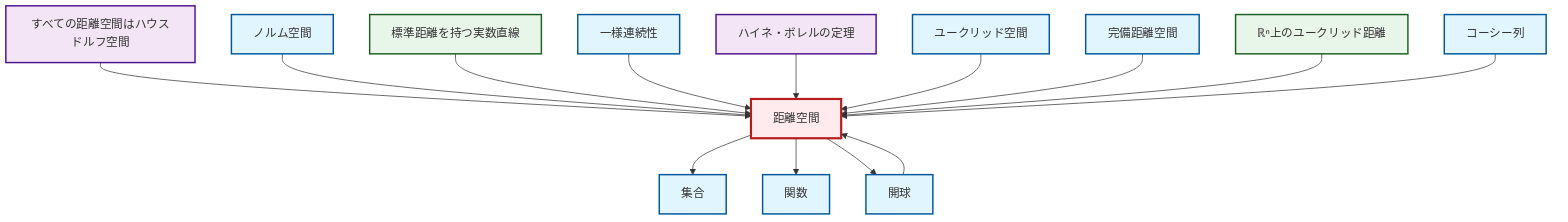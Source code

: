graph TD
    classDef definition fill:#e1f5fe,stroke:#01579b,stroke-width:2px
    classDef theorem fill:#f3e5f5,stroke:#4a148c,stroke-width:2px
    classDef axiom fill:#fff3e0,stroke:#e65100,stroke-width:2px
    classDef example fill:#e8f5e9,stroke:#1b5e20,stroke-width:2px
    classDef current fill:#ffebee,stroke:#b71c1c,stroke-width:3px
    ex-real-line-metric["標準距離を持つ実数直線"]:::example
    def-cauchy-sequence["コーシー列"]:::definition
    def-complete-metric-space["完備距離空間"]:::definition
    def-normed-vector-space["ノルム空間"]:::definition
    def-function["関数"]:::definition
    def-metric-space["距離空間"]:::definition
    thm-metric-hausdorff["すべての距離空間はハウスドルフ空間"]:::theorem
    def-open-ball["開球"]:::definition
    thm-heine-borel["ハイネ・ボレルの定理"]:::theorem
    def-set["集合"]:::definition
    def-euclidean-space["ユークリッド空間"]:::definition
    def-uniform-continuity["一様連続性"]:::definition
    ex-euclidean-metric["ℝⁿ上のユークリッド距離"]:::example
    def-metric-space --> def-set
    thm-metric-hausdorff --> def-metric-space
    def-metric-space --> def-function
    def-normed-vector-space --> def-metric-space
    ex-real-line-metric --> def-metric-space
    def-uniform-continuity --> def-metric-space
    thm-heine-borel --> def-metric-space
    def-euclidean-space --> def-metric-space
    def-complete-metric-space --> def-metric-space
    def-open-ball --> def-metric-space
    ex-euclidean-metric --> def-metric-space
    def-metric-space --> def-open-ball
    def-cauchy-sequence --> def-metric-space
    class def-metric-space current